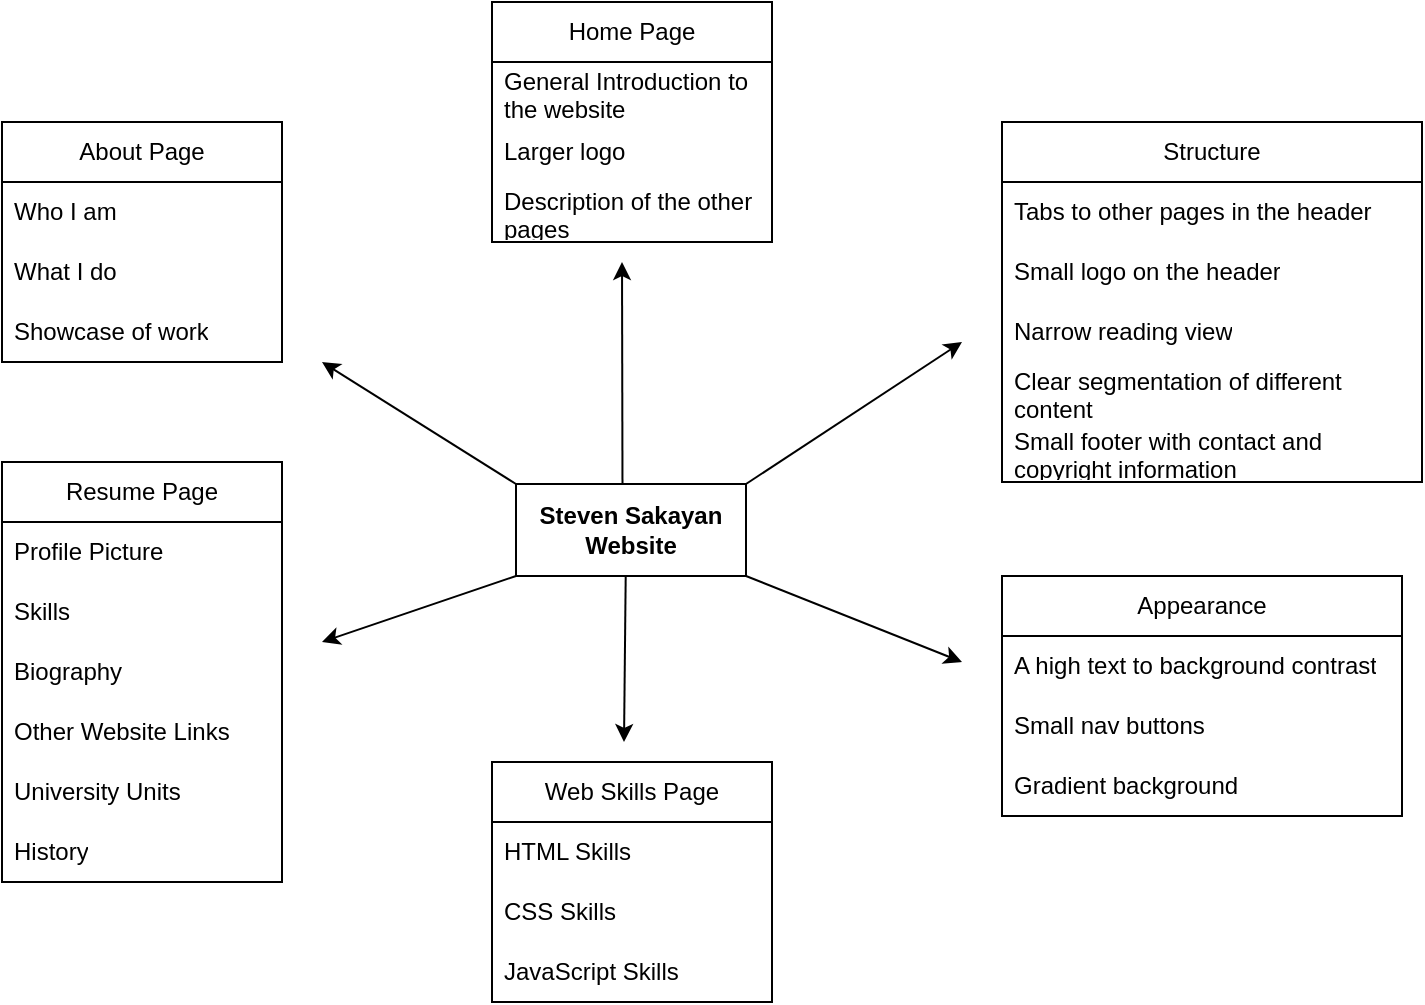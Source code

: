 <mxfile version="24.3.1" type="device">
  <diagram name="Page-1" id="1Ne_-8gvZfCyUhO6S1qa">
    <mxGraphModel dx="1727" dy="944" grid="1" gridSize="10" guides="1" tooltips="1" connect="1" arrows="1" fold="1" page="1" pageScale="1" pageWidth="1169" pageHeight="827" math="0" shadow="0">
      <root>
        <mxCell id="0" />
        <mxCell id="1" parent="0" />
        <mxCell id="7dHfFB_xR8df454UBmS0-2" value="Steven Sakayan Website" style="rounded=0;whiteSpace=wrap;html=1;fontStyle=1" vertex="1" parent="1">
          <mxGeometry x="527" y="391" width="115" height="46" as="geometry" />
        </mxCell>
        <mxCell id="7dHfFB_xR8df454UBmS0-4" value="Resume Page" style="swimlane;fontStyle=0;childLayout=stackLayout;horizontal=1;startSize=30;horizontalStack=0;resizeParent=1;resizeParentMax=0;resizeLast=0;collapsible=1;marginBottom=0;whiteSpace=wrap;html=1;" vertex="1" parent="1">
          <mxGeometry x="270" y="380" width="140" height="210" as="geometry" />
        </mxCell>
        <mxCell id="7dHfFB_xR8df454UBmS0-5" value="Profile Picture" style="text;strokeColor=none;fillColor=none;align=left;verticalAlign=middle;spacingLeft=4;spacingRight=4;overflow=hidden;points=[[0,0.5],[1,0.5]];portConstraint=eastwest;rotatable=0;whiteSpace=wrap;html=1;" vertex="1" parent="7dHfFB_xR8df454UBmS0-4">
          <mxGeometry y="30" width="140" height="30" as="geometry" />
        </mxCell>
        <mxCell id="7dHfFB_xR8df454UBmS0-6" value="Skills" style="text;strokeColor=none;fillColor=none;align=left;verticalAlign=middle;spacingLeft=4;spacingRight=4;overflow=hidden;points=[[0,0.5],[1,0.5]];portConstraint=eastwest;rotatable=0;whiteSpace=wrap;html=1;" vertex="1" parent="7dHfFB_xR8df454UBmS0-4">
          <mxGeometry y="60" width="140" height="30" as="geometry" />
        </mxCell>
        <mxCell id="7dHfFB_xR8df454UBmS0-7" value="Biography" style="text;strokeColor=none;fillColor=none;align=left;verticalAlign=middle;spacingLeft=4;spacingRight=4;overflow=hidden;points=[[0,0.5],[1,0.5]];portConstraint=eastwest;rotatable=0;whiteSpace=wrap;html=1;" vertex="1" parent="7dHfFB_xR8df454UBmS0-4">
          <mxGeometry y="90" width="140" height="30" as="geometry" />
        </mxCell>
        <mxCell id="7dHfFB_xR8df454UBmS0-8" value="Other Website Links" style="text;strokeColor=none;fillColor=none;align=left;verticalAlign=middle;spacingLeft=4;spacingRight=4;overflow=hidden;points=[[0,0.5],[1,0.5]];portConstraint=eastwest;rotatable=0;whiteSpace=wrap;html=1;" vertex="1" parent="7dHfFB_xR8df454UBmS0-4">
          <mxGeometry y="120" width="140" height="30" as="geometry" />
        </mxCell>
        <mxCell id="7dHfFB_xR8df454UBmS0-9" value="University Units" style="text;strokeColor=none;fillColor=none;align=left;verticalAlign=middle;spacingLeft=4;spacingRight=4;overflow=hidden;points=[[0,0.5],[1,0.5]];portConstraint=eastwest;rotatable=0;whiteSpace=wrap;html=1;" vertex="1" parent="7dHfFB_xR8df454UBmS0-4">
          <mxGeometry y="150" width="140" height="30" as="geometry" />
        </mxCell>
        <mxCell id="7dHfFB_xR8df454UBmS0-10" value="History" style="text;strokeColor=none;fillColor=none;align=left;verticalAlign=middle;spacingLeft=4;spacingRight=4;overflow=hidden;points=[[0,0.5],[1,0.5]];portConstraint=eastwest;rotatable=0;whiteSpace=wrap;html=1;" vertex="1" parent="7dHfFB_xR8df454UBmS0-4">
          <mxGeometry y="180" width="140" height="30" as="geometry" />
        </mxCell>
        <mxCell id="7dHfFB_xR8df454UBmS0-11" value="Structure" style="swimlane;fontStyle=0;childLayout=stackLayout;horizontal=1;startSize=30;horizontalStack=0;resizeParent=1;resizeParentMax=0;resizeLast=0;collapsible=1;marginBottom=0;whiteSpace=wrap;html=1;" vertex="1" parent="1">
          <mxGeometry x="770" y="210" width="210" height="180" as="geometry" />
        </mxCell>
        <mxCell id="7dHfFB_xR8df454UBmS0-12" value="Tabs to other pages in the header" style="text;strokeColor=none;fillColor=none;align=left;verticalAlign=middle;spacingLeft=4;spacingRight=4;overflow=hidden;points=[[0,0.5],[1,0.5]];portConstraint=eastwest;rotatable=0;whiteSpace=wrap;html=1;" vertex="1" parent="7dHfFB_xR8df454UBmS0-11">
          <mxGeometry y="30" width="210" height="30" as="geometry" />
        </mxCell>
        <mxCell id="7dHfFB_xR8df454UBmS0-13" value="Small logo on the header" style="text;strokeColor=none;fillColor=none;align=left;verticalAlign=middle;spacingLeft=4;spacingRight=4;overflow=hidden;points=[[0,0.5],[1,0.5]];portConstraint=eastwest;rotatable=0;whiteSpace=wrap;html=1;" vertex="1" parent="7dHfFB_xR8df454UBmS0-11">
          <mxGeometry y="60" width="210" height="30" as="geometry" />
        </mxCell>
        <mxCell id="7dHfFB_xR8df454UBmS0-15" value="Narrow reading view" style="text;strokeColor=none;fillColor=none;align=left;verticalAlign=middle;spacingLeft=4;spacingRight=4;overflow=hidden;points=[[0,0.5],[1,0.5]];portConstraint=eastwest;rotatable=0;whiteSpace=wrap;html=1;" vertex="1" parent="7dHfFB_xR8df454UBmS0-11">
          <mxGeometry y="90" width="210" height="30" as="geometry" />
        </mxCell>
        <mxCell id="7dHfFB_xR8df454UBmS0-16" value="Clear segmentation of different content" style="text;strokeColor=none;fillColor=none;align=left;verticalAlign=middle;spacingLeft=4;spacingRight=4;overflow=hidden;points=[[0,0.5],[1,0.5]];portConstraint=eastwest;rotatable=0;whiteSpace=wrap;html=1;" vertex="1" parent="7dHfFB_xR8df454UBmS0-11">
          <mxGeometry y="120" width="210" height="30" as="geometry" />
        </mxCell>
        <mxCell id="7dHfFB_xR8df454UBmS0-17" value="Small footer with contact and copyright information" style="text;strokeColor=none;fillColor=none;align=left;verticalAlign=middle;spacingLeft=4;spacingRight=4;overflow=hidden;points=[[0,0.5],[1,0.5]];portConstraint=eastwest;rotatable=0;whiteSpace=wrap;html=1;" vertex="1" parent="7dHfFB_xR8df454UBmS0-11">
          <mxGeometry y="150" width="210" height="30" as="geometry" />
        </mxCell>
        <mxCell id="7dHfFB_xR8df454UBmS0-18" value="Appearance" style="swimlane;fontStyle=0;childLayout=stackLayout;horizontal=1;startSize=30;horizontalStack=0;resizeParent=1;resizeParentMax=0;resizeLast=0;collapsible=1;marginBottom=0;whiteSpace=wrap;html=1;" vertex="1" parent="1">
          <mxGeometry x="770" y="437" width="200" height="120" as="geometry" />
        </mxCell>
        <mxCell id="7dHfFB_xR8df454UBmS0-19" value="A high text to background contrast" style="text;strokeColor=none;fillColor=none;align=left;verticalAlign=middle;spacingLeft=4;spacingRight=4;overflow=hidden;points=[[0,0.5],[1,0.5]];portConstraint=eastwest;rotatable=0;whiteSpace=wrap;html=1;" vertex="1" parent="7dHfFB_xR8df454UBmS0-18">
          <mxGeometry y="30" width="200" height="30" as="geometry" />
        </mxCell>
        <mxCell id="7dHfFB_xR8df454UBmS0-20" value="Small nav buttons" style="text;strokeColor=none;fillColor=none;align=left;verticalAlign=middle;spacingLeft=4;spacingRight=4;overflow=hidden;points=[[0,0.5],[1,0.5]];portConstraint=eastwest;rotatable=0;whiteSpace=wrap;html=1;" vertex="1" parent="7dHfFB_xR8df454UBmS0-18">
          <mxGeometry y="60" width="200" height="30" as="geometry" />
        </mxCell>
        <mxCell id="7dHfFB_xR8df454UBmS0-21" value="Gradient background" style="text;strokeColor=none;fillColor=none;align=left;verticalAlign=middle;spacingLeft=4;spacingRight=4;overflow=hidden;points=[[0,0.5],[1,0.5]];portConstraint=eastwest;rotatable=0;whiteSpace=wrap;html=1;" vertex="1" parent="7dHfFB_xR8df454UBmS0-18">
          <mxGeometry y="90" width="200" height="30" as="geometry" />
        </mxCell>
        <mxCell id="7dHfFB_xR8df454UBmS0-22" value="Home Page" style="swimlane;fontStyle=0;childLayout=stackLayout;horizontal=1;startSize=30;horizontalStack=0;resizeParent=1;resizeParentMax=0;resizeLast=0;collapsible=1;marginBottom=0;whiteSpace=wrap;html=1;" vertex="1" parent="1">
          <mxGeometry x="515" y="150" width="140" height="120" as="geometry" />
        </mxCell>
        <mxCell id="7dHfFB_xR8df454UBmS0-23" value="General Introduction to the website" style="text;strokeColor=none;fillColor=none;align=left;verticalAlign=middle;spacingLeft=4;spacingRight=4;overflow=hidden;points=[[0,0.5],[1,0.5]];portConstraint=eastwest;rotatable=0;whiteSpace=wrap;html=1;" vertex="1" parent="7dHfFB_xR8df454UBmS0-22">
          <mxGeometry y="30" width="140" height="30" as="geometry" />
        </mxCell>
        <mxCell id="7dHfFB_xR8df454UBmS0-24" value="Larger logo" style="text;strokeColor=none;fillColor=none;align=left;verticalAlign=middle;spacingLeft=4;spacingRight=4;overflow=hidden;points=[[0,0.5],[1,0.5]];portConstraint=eastwest;rotatable=0;whiteSpace=wrap;html=1;" vertex="1" parent="7dHfFB_xR8df454UBmS0-22">
          <mxGeometry y="60" width="140" height="30" as="geometry" />
        </mxCell>
        <mxCell id="7dHfFB_xR8df454UBmS0-26" value="Description of the other pages" style="text;strokeColor=none;fillColor=none;align=left;verticalAlign=middle;spacingLeft=4;spacingRight=4;overflow=hidden;points=[[0,0.5],[1,0.5]];portConstraint=eastwest;rotatable=0;whiteSpace=wrap;html=1;" vertex="1" parent="7dHfFB_xR8df454UBmS0-22">
          <mxGeometry y="90" width="140" height="30" as="geometry" />
        </mxCell>
        <mxCell id="7dHfFB_xR8df454UBmS0-27" value="About Page" style="swimlane;fontStyle=0;childLayout=stackLayout;horizontal=1;startSize=30;horizontalStack=0;resizeParent=1;resizeParentMax=0;resizeLast=0;collapsible=1;marginBottom=0;whiteSpace=wrap;html=1;" vertex="1" parent="1">
          <mxGeometry x="270" y="210" width="140" height="120" as="geometry" />
        </mxCell>
        <mxCell id="7dHfFB_xR8df454UBmS0-28" value="Who I am" style="text;strokeColor=none;fillColor=none;align=left;verticalAlign=middle;spacingLeft=4;spacingRight=4;overflow=hidden;points=[[0,0.5],[1,0.5]];portConstraint=eastwest;rotatable=0;whiteSpace=wrap;html=1;" vertex="1" parent="7dHfFB_xR8df454UBmS0-27">
          <mxGeometry y="30" width="140" height="30" as="geometry" />
        </mxCell>
        <mxCell id="7dHfFB_xR8df454UBmS0-29" value="What I do" style="text;strokeColor=none;fillColor=none;align=left;verticalAlign=middle;spacingLeft=4;spacingRight=4;overflow=hidden;points=[[0,0.5],[1,0.5]];portConstraint=eastwest;rotatable=0;whiteSpace=wrap;html=1;" vertex="1" parent="7dHfFB_xR8df454UBmS0-27">
          <mxGeometry y="60" width="140" height="30" as="geometry" />
        </mxCell>
        <mxCell id="7dHfFB_xR8df454UBmS0-30" value="Showcase of work" style="text;strokeColor=none;fillColor=none;align=left;verticalAlign=middle;spacingLeft=4;spacingRight=4;overflow=hidden;points=[[0,0.5],[1,0.5]];portConstraint=eastwest;rotatable=0;whiteSpace=wrap;html=1;" vertex="1" parent="7dHfFB_xR8df454UBmS0-27">
          <mxGeometry y="90" width="140" height="30" as="geometry" />
        </mxCell>
        <mxCell id="7dHfFB_xR8df454UBmS0-32" value="Web Skills Page" style="swimlane;fontStyle=0;childLayout=stackLayout;horizontal=1;startSize=30;horizontalStack=0;resizeParent=1;resizeParentMax=0;resizeLast=0;collapsible=1;marginBottom=0;whiteSpace=wrap;html=1;" vertex="1" parent="1">
          <mxGeometry x="515" y="530" width="140" height="120" as="geometry" />
        </mxCell>
        <mxCell id="7dHfFB_xR8df454UBmS0-33" value="HTML Skills" style="text;strokeColor=none;fillColor=none;align=left;verticalAlign=middle;spacingLeft=4;spacingRight=4;overflow=hidden;points=[[0,0.5],[1,0.5]];portConstraint=eastwest;rotatable=0;whiteSpace=wrap;html=1;" vertex="1" parent="7dHfFB_xR8df454UBmS0-32">
          <mxGeometry y="30" width="140" height="30" as="geometry" />
        </mxCell>
        <mxCell id="7dHfFB_xR8df454UBmS0-34" value="CSS Skills" style="text;strokeColor=none;fillColor=none;align=left;verticalAlign=middle;spacingLeft=4;spacingRight=4;overflow=hidden;points=[[0,0.5],[1,0.5]];portConstraint=eastwest;rotatable=0;whiteSpace=wrap;html=1;" vertex="1" parent="7dHfFB_xR8df454UBmS0-32">
          <mxGeometry y="60" width="140" height="30" as="geometry" />
        </mxCell>
        <mxCell id="7dHfFB_xR8df454UBmS0-35" value="JavaScript Skills" style="text;strokeColor=none;fillColor=none;align=left;verticalAlign=middle;spacingLeft=4;spacingRight=4;overflow=hidden;points=[[0,0.5],[1,0.5]];portConstraint=eastwest;rotatable=0;whiteSpace=wrap;html=1;" vertex="1" parent="7dHfFB_xR8df454UBmS0-32">
          <mxGeometry y="90" width="140" height="30" as="geometry" />
        </mxCell>
        <mxCell id="7dHfFB_xR8df454UBmS0-36" value="" style="endArrow=classic;html=1;rounded=0;exitX=0.463;exitY=0.009;exitDx=0;exitDy=0;exitPerimeter=0;" edge="1" parent="1" source="7dHfFB_xR8df454UBmS0-2">
          <mxGeometry width="50" height="50" relative="1" as="geometry">
            <mxPoint x="580" y="390" as="sourcePoint" />
            <mxPoint x="580" y="280" as="targetPoint" />
          </mxGeometry>
        </mxCell>
        <mxCell id="7dHfFB_xR8df454UBmS0-37" value="" style="endArrow=classic;html=1;rounded=0;exitX=1;exitY=0;exitDx=0;exitDy=0;" edge="1" parent="1" source="7dHfFB_xR8df454UBmS0-2">
          <mxGeometry width="50" height="50" relative="1" as="geometry">
            <mxPoint x="640" y="390" as="sourcePoint" />
            <mxPoint x="750" y="320" as="targetPoint" />
          </mxGeometry>
        </mxCell>
        <mxCell id="7dHfFB_xR8df454UBmS0-38" value="" style="endArrow=classic;html=1;rounded=0;exitX=0;exitY=0;exitDx=0;exitDy=0;" edge="1" parent="1" source="7dHfFB_xR8df454UBmS0-2">
          <mxGeometry width="50" height="50" relative="1" as="geometry">
            <mxPoint x="480" y="380" as="sourcePoint" />
            <mxPoint x="430" y="330" as="targetPoint" />
          </mxGeometry>
        </mxCell>
        <mxCell id="7dHfFB_xR8df454UBmS0-39" value="" style="endArrow=classic;html=1;rounded=0;exitX=0;exitY=1;exitDx=0;exitDy=0;" edge="1" parent="1" source="7dHfFB_xR8df454UBmS0-2">
          <mxGeometry width="50" height="50" relative="1" as="geometry">
            <mxPoint x="460" y="490" as="sourcePoint" />
            <mxPoint x="430" y="470" as="targetPoint" />
          </mxGeometry>
        </mxCell>
        <mxCell id="7dHfFB_xR8df454UBmS0-40" value="" style="endArrow=classic;html=1;rounded=0;exitX=1;exitY=1;exitDx=0;exitDy=0;" edge="1" parent="1" source="7dHfFB_xR8df454UBmS0-2">
          <mxGeometry width="50" height="50" relative="1" as="geometry">
            <mxPoint x="650" y="450" as="sourcePoint" />
            <mxPoint x="750" y="480" as="targetPoint" />
          </mxGeometry>
        </mxCell>
        <mxCell id="7dHfFB_xR8df454UBmS0-41" value="" style="endArrow=classic;html=1;rounded=0;exitX=0.477;exitY=0.991;exitDx=0;exitDy=0;exitPerimeter=0;" edge="1" parent="1" source="7dHfFB_xR8df454UBmS0-2">
          <mxGeometry width="50" height="50" relative="1" as="geometry">
            <mxPoint x="570" y="500" as="sourcePoint" />
            <mxPoint x="581" y="520" as="targetPoint" />
          </mxGeometry>
        </mxCell>
      </root>
    </mxGraphModel>
  </diagram>
</mxfile>
